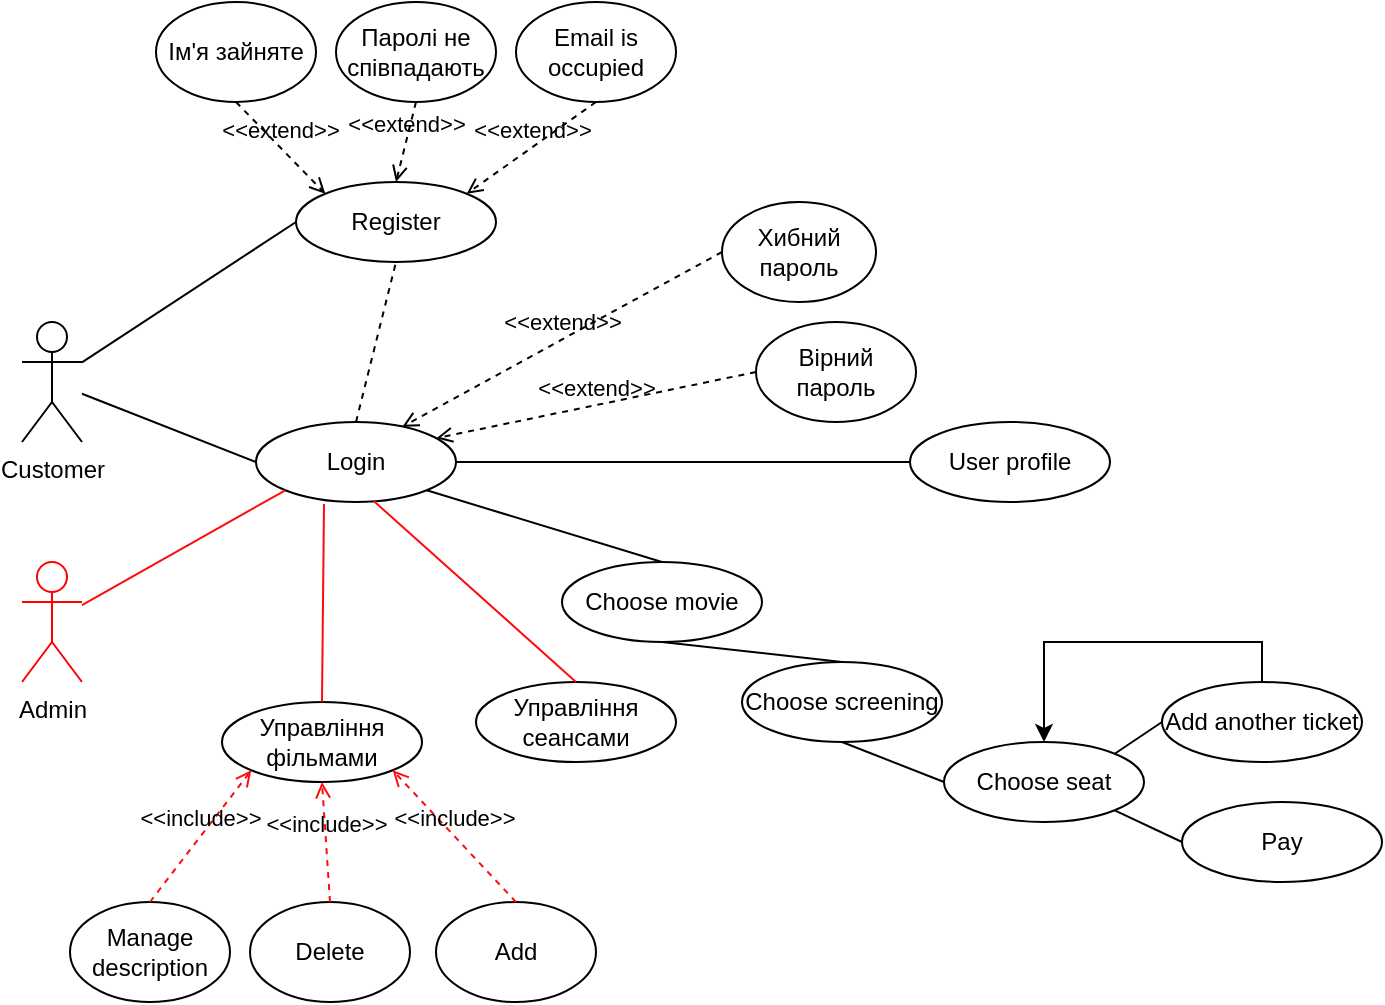 <mxfile>
    <diagram name="Сторінка-1" id="Evt-p2QIvp2c4mAs4NWQ">
        <mxGraphModel dx="832" dy="389" grid="1" gridSize="10" guides="1" tooltips="1" connect="1" arrows="1" fold="1" page="1" pageScale="1" pageWidth="827" pageHeight="1169" math="0" shadow="0">
            <root>
                <mxCell id="0"/>
                <mxCell id="1" parent="0"/>
                <mxCell id="wV7OhAvMUVkI98Nxj6Et-1" value="Customer" style="shape=umlActor;verticalLabelPosition=bottom;verticalAlign=top;html=1;outlineConnect=0;" parent="1" vertex="1">
                    <mxGeometry x="103" y="280" width="30" height="60" as="geometry"/>
                </mxCell>
                <mxCell id="wV7OhAvMUVkI98Nxj6Et-4" value="Register" style="ellipse;whiteSpace=wrap;html=1;" parent="1" vertex="1">
                    <mxGeometry x="240" y="210" width="100" height="40" as="geometry"/>
                </mxCell>
                <mxCell id="wV7OhAvMUVkI98Nxj6Et-5" value="Login" style="ellipse;whiteSpace=wrap;html=1;" parent="1" vertex="1">
                    <mxGeometry x="220" y="330" width="100" height="40" as="geometry"/>
                </mxCell>
                <mxCell id="wV7OhAvMUVkI98Nxj6Et-6" value="Choose movie" style="ellipse;whiteSpace=wrap;html=1;" parent="1" vertex="1">
                    <mxGeometry x="373" y="400" width="100" height="40" as="geometry"/>
                </mxCell>
                <mxCell id="wV7OhAvMUVkI98Nxj6Et-7" value="Choose screening" style="ellipse;whiteSpace=wrap;html=1;" parent="1" vertex="1">
                    <mxGeometry x="463" y="450" width="100" height="40" as="geometry"/>
                </mxCell>
                <mxCell id="wV7OhAvMUVkI98Nxj6Et-8" value="Choose seat" style="ellipse;whiteSpace=wrap;html=1;" parent="1" vertex="1">
                    <mxGeometry x="564" y="490" width="100" height="40" as="geometry"/>
                </mxCell>
                <mxCell id="wV7OhAvMUVkI98Nxj6Et-39" style="edgeStyle=orthogonalEdgeStyle;rounded=0;orthogonalLoop=1;jettySize=auto;html=1;exitX=0.5;exitY=0;exitDx=0;exitDy=0;entryX=0.5;entryY=0;entryDx=0;entryDy=0;" parent="1" source="wV7OhAvMUVkI98Nxj6Et-9" target="wV7OhAvMUVkI98Nxj6Et-8" edge="1">
                    <mxGeometry relative="1" as="geometry"/>
                </mxCell>
                <mxCell id="wV7OhAvMUVkI98Nxj6Et-9" value="Add another ticket" style="ellipse;whiteSpace=wrap;html=1;" parent="1" vertex="1">
                    <mxGeometry x="673" y="460" width="100" height="40" as="geometry"/>
                </mxCell>
                <mxCell id="wV7OhAvMUVkI98Nxj6Et-10" value="Pay" style="ellipse;whiteSpace=wrap;html=1;" parent="1" vertex="1">
                    <mxGeometry x="683" y="520" width="100" height="40" as="geometry"/>
                </mxCell>
                <mxCell id="wV7OhAvMUVkI98Nxj6Et-19" value="" style="endArrow=none;html=1;rounded=0;entryX=0;entryY=0.5;entryDx=0;entryDy=0;" parent="1" source="wV7OhAvMUVkI98Nxj6Et-1" target="wV7OhAvMUVkI98Nxj6Et-4" edge="1">
                    <mxGeometry width="50" height="50" relative="1" as="geometry">
                        <mxPoint x="163" y="270" as="sourcePoint"/>
                        <mxPoint x="213" y="220" as="targetPoint"/>
                    </mxGeometry>
                </mxCell>
                <mxCell id="wV7OhAvMUVkI98Nxj6Et-20" value="" style="endArrow=none;dashed=1;html=1;rounded=0;entryX=0.5;entryY=1;entryDx=0;entryDy=0;exitX=0.5;exitY=0;exitDx=0;exitDy=0;" parent="1" source="wV7OhAvMUVkI98Nxj6Et-5" target="wV7OhAvMUVkI98Nxj6Et-4" edge="1">
                    <mxGeometry width="50" height="50" relative="1" as="geometry">
                        <mxPoint x="263" y="310" as="sourcePoint"/>
                        <mxPoint x="313" y="260" as="targetPoint"/>
                    </mxGeometry>
                </mxCell>
                <mxCell id="wV7OhAvMUVkI98Nxj6Et-21" value="" style="endArrow=none;html=1;rounded=0;entryX=0;entryY=0.5;entryDx=0;entryDy=0;" parent="1" source="wV7OhAvMUVkI98Nxj6Et-1" target="wV7OhAvMUVkI98Nxj6Et-5" edge="1">
                    <mxGeometry width="50" height="50" relative="1" as="geometry">
                        <mxPoint x="63" y="430" as="sourcePoint"/>
                        <mxPoint x="113" y="380" as="targetPoint"/>
                    </mxGeometry>
                </mxCell>
                <mxCell id="wV7OhAvMUVkI98Nxj6Et-22" value="&amp;lt;&amp;lt;extend&amp;gt;&amp;gt;" style="html=1;verticalAlign=bottom;labelBackgroundColor=none;endArrow=open;endFill=0;dashed=1;rounded=0;entryX=0.732;entryY=0.06;entryDx=0;entryDy=0;exitX=0;exitY=0.5;exitDx=0;exitDy=0;entryPerimeter=0;" parent="1" source="wV7OhAvMUVkI98Nxj6Et-23" target="wV7OhAvMUVkI98Nxj6Et-5" edge="1">
                    <mxGeometry width="160" relative="1" as="geometry">
                        <mxPoint x="393" y="200" as="sourcePoint"/>
                        <mxPoint x="553" y="200" as="targetPoint"/>
                    </mxGeometry>
                </mxCell>
                <mxCell id="wV7OhAvMUVkI98Nxj6Et-23" value="Хибний пароль" style="ellipse;whiteSpace=wrap;html=1;" parent="1" vertex="1">
                    <mxGeometry x="453" y="220" width="77" height="50" as="geometry"/>
                </mxCell>
                <mxCell id="wV7OhAvMUVkI98Nxj6Et-24" value="Вірний пароль" style="ellipse;whiteSpace=wrap;html=1;" parent="1" vertex="1">
                    <mxGeometry x="470" y="280" width="80" height="50" as="geometry"/>
                </mxCell>
                <mxCell id="wV7OhAvMUVkI98Nxj6Et-25" value="&amp;lt;&amp;lt;extend&amp;gt;&amp;gt;" style="html=1;verticalAlign=bottom;labelBackgroundColor=none;endArrow=open;endFill=0;dashed=1;rounded=0;entryX=0.902;entryY=0.202;entryDx=0;entryDy=0;exitX=0;exitY=0.5;exitDx=0;exitDy=0;entryPerimeter=0;" parent="1" source="wV7OhAvMUVkI98Nxj6Et-24" target="wV7OhAvMUVkI98Nxj6Et-5" edge="1">
                    <mxGeometry width="160" relative="1" as="geometry">
                        <mxPoint x="520" y="250" as="sourcePoint"/>
                        <mxPoint x="680" y="250" as="targetPoint"/>
                    </mxGeometry>
                </mxCell>
                <mxCell id="wV7OhAvMUVkI98Nxj6Et-26" value="&amp;lt;&amp;lt;extend&amp;gt;&amp;gt;" style="html=1;verticalAlign=bottom;labelBackgroundColor=none;endArrow=open;endFill=0;dashed=1;rounded=0;exitX=0.5;exitY=1;exitDx=0;exitDy=0;entryX=0;entryY=0;entryDx=0;entryDy=0;" parent="1" source="wV7OhAvMUVkI98Nxj6Et-27" target="wV7OhAvMUVkI98Nxj6Et-4" edge="1">
                    <mxGeometry width="160" relative="1" as="geometry">
                        <mxPoint x="140" y="110" as="sourcePoint"/>
                        <mxPoint x="300" y="110" as="targetPoint"/>
                    </mxGeometry>
                </mxCell>
                <mxCell id="wV7OhAvMUVkI98Nxj6Et-27" value="Ім'я зайняте" style="ellipse;whiteSpace=wrap;html=1;" parent="1" vertex="1">
                    <mxGeometry x="170" y="120" width="80" height="50" as="geometry"/>
                </mxCell>
                <mxCell id="wV7OhAvMUVkI98Nxj6Et-28" value="Паролі не співпадають" style="ellipse;whiteSpace=wrap;html=1;" parent="1" vertex="1">
                    <mxGeometry x="260" y="120" width="80" height="50" as="geometry"/>
                </mxCell>
                <mxCell id="wV7OhAvMUVkI98Nxj6Et-29" value="&amp;lt;&amp;lt;extend&amp;gt;&amp;gt;" style="html=1;verticalAlign=bottom;labelBackgroundColor=none;endArrow=open;endFill=0;dashed=1;rounded=0;exitX=0.5;exitY=1;exitDx=0;exitDy=0;entryX=0.5;entryY=0;entryDx=0;entryDy=0;" parent="1" source="wV7OhAvMUVkI98Nxj6Et-28" target="wV7OhAvMUVkI98Nxj6Et-4" edge="1">
                    <mxGeometry width="160" relative="1" as="geometry">
                        <mxPoint x="430" y="120" as="sourcePoint"/>
                        <mxPoint x="590" y="120" as="targetPoint"/>
                    </mxGeometry>
                </mxCell>
                <mxCell id="wV7OhAvMUVkI98Nxj6Et-31" value="" style="endArrow=none;html=1;rounded=0;exitX=1;exitY=1;exitDx=0;exitDy=0;entryX=0.5;entryY=0;entryDx=0;entryDy=0;" parent="1" source="wV7OhAvMUVkI98Nxj6Et-5" target="wV7OhAvMUVkI98Nxj6Et-6" edge="1">
                    <mxGeometry width="50" height="50" relative="1" as="geometry">
                        <mxPoint x="390" y="450" as="sourcePoint"/>
                        <mxPoint x="440" y="400" as="targetPoint"/>
                    </mxGeometry>
                </mxCell>
                <mxCell id="wV7OhAvMUVkI98Nxj6Et-32" value="" style="endArrow=none;html=1;rounded=0;exitX=0.5;exitY=1;exitDx=0;exitDy=0;entryX=0.5;entryY=0;entryDx=0;entryDy=0;" parent="1" source="wV7OhAvMUVkI98Nxj6Et-6" target="wV7OhAvMUVkI98Nxj6Et-7" edge="1">
                    <mxGeometry width="50" height="50" relative="1" as="geometry">
                        <mxPoint x="463" y="410.0" as="sourcePoint"/>
                        <mxPoint x="470" y="440" as="targetPoint"/>
                    </mxGeometry>
                </mxCell>
                <mxCell id="wV7OhAvMUVkI98Nxj6Et-34" value="" style="endArrow=none;html=1;rounded=0;exitX=1;exitY=1;exitDx=0;exitDy=0;entryX=0;entryY=0.5;entryDx=0;entryDy=0;" parent="1" source="wV7OhAvMUVkI98Nxj6Et-8" target="wV7OhAvMUVkI98Nxj6Et-10" edge="1">
                    <mxGeometry width="50" height="50" relative="1" as="geometry">
                        <mxPoint x="720" y="520" as="sourcePoint"/>
                        <mxPoint x="673.0" y="550.0" as="targetPoint"/>
                    </mxGeometry>
                </mxCell>
                <mxCell id="wV7OhAvMUVkI98Nxj6Et-35" value="" style="endArrow=none;html=1;rounded=0;exitX=0.5;exitY=1;exitDx=0;exitDy=0;entryX=0;entryY=0.5;entryDx=0;entryDy=0;" parent="1" source="wV7OhAvMUVkI98Nxj6Et-7" target="wV7OhAvMUVkI98Nxj6Et-8" edge="1">
                    <mxGeometry width="50" height="50" relative="1" as="geometry">
                        <mxPoint x="640" y="480" as="sourcePoint"/>
                        <mxPoint x="690" y="430" as="targetPoint"/>
                    </mxGeometry>
                </mxCell>
                <mxCell id="wV7OhAvMUVkI98Nxj6Et-37" value="" style="endArrow=none;html=1;rounded=0;exitX=1;exitY=0;exitDx=0;exitDy=0;entryX=0;entryY=0.5;entryDx=0;entryDy=0;" parent="1" source="wV7OhAvMUVkI98Nxj6Et-8" target="wV7OhAvMUVkI98Nxj6Et-9" edge="1">
                    <mxGeometry width="50" height="50" relative="1" as="geometry">
                        <mxPoint x="790" y="390" as="sourcePoint"/>
                        <mxPoint x="840" y="340" as="targetPoint"/>
                    </mxGeometry>
                </mxCell>
                <mxCell id="wV7OhAvMUVkI98Nxj6Et-42" value="User profile" style="ellipse;whiteSpace=wrap;html=1;" parent="1" vertex="1">
                    <mxGeometry x="547" y="330" width="100" height="40" as="geometry"/>
                </mxCell>
                <mxCell id="wV7OhAvMUVkI98Nxj6Et-43" value="" style="endArrow=none;html=1;rounded=0;entryX=0;entryY=0.5;entryDx=0;entryDy=0;" parent="1" source="wV7OhAvMUVkI98Nxj6Et-5" target="wV7OhAvMUVkI98Nxj6Et-42" edge="1">
                    <mxGeometry width="50" height="50" relative="1" as="geometry">
                        <mxPoint x="410" y="390" as="sourcePoint"/>
                        <mxPoint x="460" y="340" as="targetPoint"/>
                    </mxGeometry>
                </mxCell>
                <mxCell id="wV7OhAvMUVkI98Nxj6Et-53" value="Admin" style="shape=umlActor;verticalLabelPosition=bottom;verticalAlign=top;html=1;strokeColor=#FF0000;" parent="1" vertex="1">
                    <mxGeometry x="103" y="400" width="30" height="60" as="geometry"/>
                </mxCell>
                <mxCell id="wV7OhAvMUVkI98Nxj6Et-57" value="" style="endArrow=none;html=1;rounded=0;entryX=0;entryY=1;entryDx=0;entryDy=0;fillColor=#FF0B0B;strokeColor=light-dark(#FF0B0B,#FF0B0B);" parent="1" source="wV7OhAvMUVkI98Nxj6Et-53" target="wV7OhAvMUVkI98Nxj6Et-5" edge="1">
                    <mxGeometry width="50" height="50" relative="1" as="geometry">
                        <mxPoint x="140" y="440" as="sourcePoint"/>
                        <mxPoint x="190" y="390" as="targetPoint"/>
                    </mxGeometry>
                </mxCell>
                <mxCell id="wV7OhAvMUVkI98Nxj6Et-65" value="Управління фільмами" style="ellipse;whiteSpace=wrap;html=1;" parent="1" vertex="1">
                    <mxGeometry x="203" y="470" width="100" height="40" as="geometry"/>
                </mxCell>
                <mxCell id="wV7OhAvMUVkI98Nxj6Et-66" value="Управління сеансами" style="ellipse;whiteSpace=wrap;html=1;" parent="1" vertex="1">
                    <mxGeometry x="330" y="460" width="100" height="40" as="geometry"/>
                </mxCell>
                <mxCell id="wV7OhAvMUVkI98Nxj6Et-67" value="" style="endArrow=none;html=1;rounded=0;exitX=0.5;exitY=0;exitDx=0;exitDy=0;entryX=0.34;entryY=1.026;entryDx=0;entryDy=0;entryPerimeter=0;strokeColor=light-dark(#FF0B0B,#FF0B0B);" parent="1" source="wV7OhAvMUVkI98Nxj6Et-65" target="wV7OhAvMUVkI98Nxj6Et-5" edge="1">
                    <mxGeometry width="50" height="50" relative="1" as="geometry">
                        <mxPoint x="270" y="450" as="sourcePoint"/>
                        <mxPoint x="320" y="400" as="targetPoint"/>
                    </mxGeometry>
                </mxCell>
                <mxCell id="wV7OhAvMUVkI98Nxj6Et-69" value="" style="endArrow=none;html=1;rounded=0;entryX=0.59;entryY=0.991;entryDx=0;entryDy=0;entryPerimeter=0;exitX=0.5;exitY=0;exitDx=0;exitDy=0;strokeColor=light-dark(#FF0B0B,#FF0B0B);" parent="1" source="wV7OhAvMUVkI98Nxj6Et-66" target="wV7OhAvMUVkI98Nxj6Et-5" edge="1">
                    <mxGeometry width="50" height="50" relative="1" as="geometry">
                        <mxPoint x="400" y="500" as="sourcePoint"/>
                        <mxPoint x="450" y="450" as="targetPoint"/>
                    </mxGeometry>
                </mxCell>
                <mxCell id="wV7OhAvMUVkI98Nxj6Et-70" value="Add" style="ellipse;whiteSpace=wrap;html=1;" parent="1" vertex="1">
                    <mxGeometry x="310" y="570" width="80" height="50" as="geometry"/>
                </mxCell>
                <mxCell id="wV7OhAvMUVkI98Nxj6Et-71" value="Delete" style="ellipse;whiteSpace=wrap;html=1;" parent="1" vertex="1">
                    <mxGeometry x="217" y="570" width="80" height="50" as="geometry"/>
                </mxCell>
                <mxCell id="wV7OhAvMUVkI98Nxj6Et-72" value="Manage description" style="ellipse;whiteSpace=wrap;html=1;" parent="1" vertex="1">
                    <mxGeometry x="127" y="570" width="80" height="50" as="geometry"/>
                </mxCell>
                <mxCell id="wV7OhAvMUVkI98Nxj6Et-76" value="&amp;lt;&amp;lt;include&amp;gt;&amp;gt;" style="html=1;verticalAlign=bottom;labelBackgroundColor=none;endArrow=open;endFill=0;dashed=1;rounded=0;exitX=0.5;exitY=0;exitDx=0;exitDy=0;entryX=0;entryY=1;entryDx=0;entryDy=0;strokeColor=light-dark(#FF0B0B,#FF0B0B);" parent="1" source="wV7OhAvMUVkI98Nxj6Et-72" target="wV7OhAvMUVkI98Nxj6Et-65" edge="1">
                    <mxGeometry width="160" relative="1" as="geometry">
                        <mxPoint x="150" y="540" as="sourcePoint"/>
                        <mxPoint x="310" y="540" as="targetPoint"/>
                    </mxGeometry>
                </mxCell>
                <mxCell id="wV7OhAvMUVkI98Nxj6Et-77" value="&amp;lt;&amp;lt;include&amp;gt;&amp;gt;" style="html=1;verticalAlign=bottom;labelBackgroundColor=none;endArrow=open;endFill=0;dashed=1;rounded=0;exitX=0.5;exitY=0;exitDx=0;exitDy=0;entryX=0.5;entryY=1;entryDx=0;entryDy=0;strokeColor=light-dark(#FF0B0B,#FF0B0B);" parent="1" source="wV7OhAvMUVkI98Nxj6Et-71" target="wV7OhAvMUVkI98Nxj6Et-65" edge="1">
                    <mxGeometry width="160" relative="1" as="geometry">
                        <mxPoint x="177" y="580" as="sourcePoint"/>
                        <mxPoint x="228" y="514" as="targetPoint"/>
                    </mxGeometry>
                </mxCell>
                <mxCell id="wV7OhAvMUVkI98Nxj6Et-78" value="&amp;lt;&amp;lt;include&amp;gt;&amp;gt;" style="html=1;verticalAlign=bottom;labelBackgroundColor=none;endArrow=open;endFill=0;dashed=1;rounded=0;exitX=0.5;exitY=0;exitDx=0;exitDy=0;entryX=1;entryY=1;entryDx=0;entryDy=0;strokeColor=light-dark(#FF0B0B,#FF0B0B);" parent="1" source="wV7OhAvMUVkI98Nxj6Et-70" target="wV7OhAvMUVkI98Nxj6Et-65" edge="1">
                    <mxGeometry width="160" relative="1" as="geometry">
                        <mxPoint x="187" y="590" as="sourcePoint"/>
                        <mxPoint x="238" y="524" as="targetPoint"/>
                    </mxGeometry>
                </mxCell>
                <mxCell id="2" value="Email is occupied" style="ellipse;whiteSpace=wrap;html=1;" vertex="1" parent="1">
                    <mxGeometry x="350" y="120" width="80" height="50" as="geometry"/>
                </mxCell>
                <mxCell id="3" value="&amp;lt;&amp;lt;extend&amp;gt;&amp;gt;" style="html=1;verticalAlign=bottom;labelBackgroundColor=none;endArrow=open;endFill=0;dashed=1;exitX=0.5;exitY=1;exitDx=0;exitDy=0;entryX=1;entryY=0;entryDx=0;entryDy=0;" edge="1" parent="1" source="2" target="wV7OhAvMUVkI98Nxj6Et-4">
                    <mxGeometry width="160" relative="1" as="geometry">
                        <mxPoint x="440" y="120" as="sourcePoint"/>
                        <mxPoint x="600" y="120" as="targetPoint"/>
                    </mxGeometry>
                </mxCell>
            </root>
        </mxGraphModel>
    </diagram>
</mxfile>